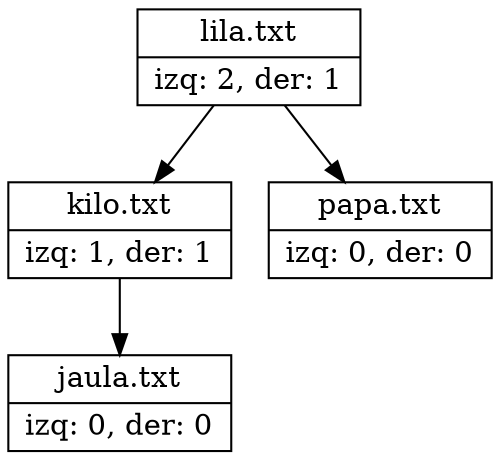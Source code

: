 digraph pila{ 
node [shape="record"]; 
lila [ label = "{lila.txt|izq: 2, der: 1}"];
lila->kilo
kilo [ label = "{kilo.txt|izq: 1, der: 1}"];
kilo->jaula
jaula [ label = "{jaula.txt|izq: 0, der: 0}"];
lila->papa
papa [ label = "{papa.txt|izq: 0, der: 0}"];
}